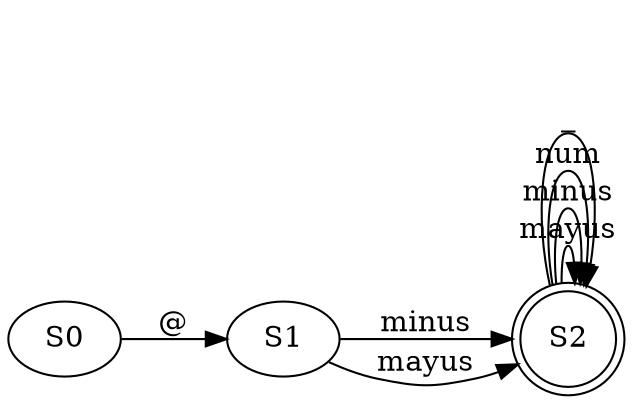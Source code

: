 digraph G {
	rankdir=LR
	S0 -> S1 [label="@"]	S1 -> S2 [label="minus"]	S1 -> S2 [label="mayus"]	S2 [shape="doublecircle"]	S2 -> S2 [label="mayus"]	S2 -> S2 [label="minus"]	S2 -> S2 [label="num"]	S2 -> S2 [label="_"]
}